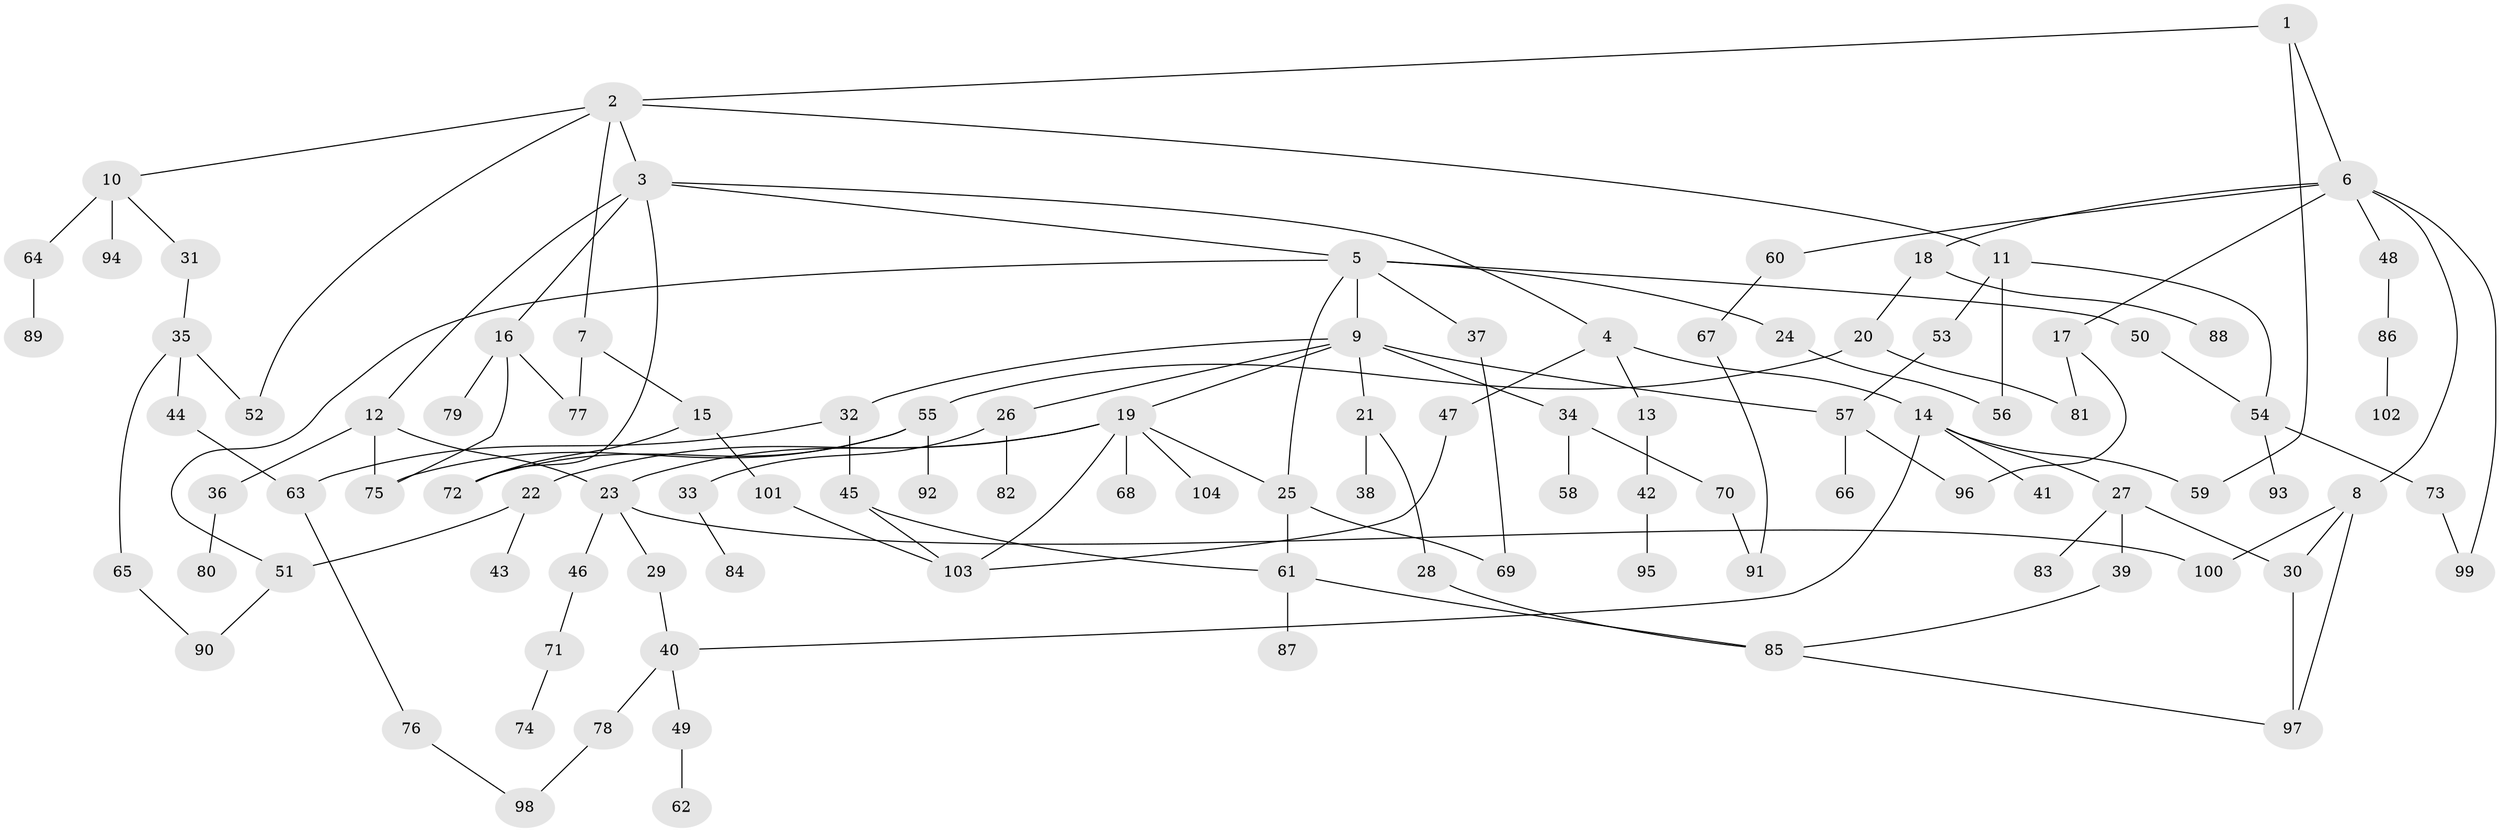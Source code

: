 // original degree distribution, {3: 0.1780821917808219, 7: 0.0273972602739726, 6: 0.02054794520547945, 5: 0.06164383561643835, 4: 0.07534246575342465, 2: 0.2945205479452055, 1: 0.3356164383561644, 8: 0.00684931506849315}
// Generated by graph-tools (version 1.1) at 2025/48/03/04/25 22:48:55]
// undirected, 104 vertices, 135 edges
graph export_dot {
  node [color=gray90,style=filled];
  1;
  2;
  3;
  4;
  5;
  6;
  7;
  8;
  9;
  10;
  11;
  12;
  13;
  14;
  15;
  16;
  17;
  18;
  19;
  20;
  21;
  22;
  23;
  24;
  25;
  26;
  27;
  28;
  29;
  30;
  31;
  32;
  33;
  34;
  35;
  36;
  37;
  38;
  39;
  40;
  41;
  42;
  43;
  44;
  45;
  46;
  47;
  48;
  49;
  50;
  51;
  52;
  53;
  54;
  55;
  56;
  57;
  58;
  59;
  60;
  61;
  62;
  63;
  64;
  65;
  66;
  67;
  68;
  69;
  70;
  71;
  72;
  73;
  74;
  75;
  76;
  77;
  78;
  79;
  80;
  81;
  82;
  83;
  84;
  85;
  86;
  87;
  88;
  89;
  90;
  91;
  92;
  93;
  94;
  95;
  96;
  97;
  98;
  99;
  100;
  101;
  102;
  103;
  104;
  1 -- 2 [weight=1.0];
  1 -- 6 [weight=1.0];
  1 -- 59 [weight=1.0];
  2 -- 3 [weight=1.0];
  2 -- 7 [weight=1.0];
  2 -- 10 [weight=1.0];
  2 -- 11 [weight=1.0];
  2 -- 52 [weight=1.0];
  3 -- 4 [weight=1.0];
  3 -- 5 [weight=1.0];
  3 -- 12 [weight=1.0];
  3 -- 16 [weight=1.0];
  3 -- 72 [weight=1.0];
  4 -- 13 [weight=1.0];
  4 -- 14 [weight=1.0];
  4 -- 47 [weight=1.0];
  5 -- 9 [weight=1.0];
  5 -- 24 [weight=1.0];
  5 -- 25 [weight=1.0];
  5 -- 37 [weight=1.0];
  5 -- 50 [weight=1.0];
  5 -- 51 [weight=1.0];
  6 -- 8 [weight=1.0];
  6 -- 17 [weight=1.0];
  6 -- 18 [weight=1.0];
  6 -- 48 [weight=1.0];
  6 -- 60 [weight=1.0];
  6 -- 99 [weight=1.0];
  7 -- 15 [weight=1.0];
  7 -- 77 [weight=1.0];
  8 -- 30 [weight=1.0];
  8 -- 97 [weight=1.0];
  8 -- 100 [weight=1.0];
  9 -- 19 [weight=1.0];
  9 -- 21 [weight=1.0];
  9 -- 26 [weight=1.0];
  9 -- 32 [weight=1.0];
  9 -- 34 [weight=1.0];
  9 -- 57 [weight=1.0];
  10 -- 31 [weight=1.0];
  10 -- 64 [weight=2.0];
  10 -- 94 [weight=1.0];
  11 -- 53 [weight=1.0];
  11 -- 54 [weight=1.0];
  11 -- 56 [weight=1.0];
  12 -- 23 [weight=1.0];
  12 -- 36 [weight=1.0];
  12 -- 75 [weight=1.0];
  13 -- 42 [weight=1.0];
  14 -- 27 [weight=1.0];
  14 -- 40 [weight=1.0];
  14 -- 41 [weight=1.0];
  14 -- 59 [weight=1.0];
  15 -- 72 [weight=1.0];
  15 -- 101 [weight=1.0];
  16 -- 75 [weight=1.0];
  16 -- 77 [weight=1.0];
  16 -- 79 [weight=1.0];
  17 -- 81 [weight=1.0];
  17 -- 96 [weight=1.0];
  18 -- 20 [weight=1.0];
  18 -- 88 [weight=1.0];
  19 -- 22 [weight=1.0];
  19 -- 23 [weight=1.0];
  19 -- 25 [weight=1.0];
  19 -- 68 [weight=1.0];
  19 -- 103 [weight=1.0];
  19 -- 104 [weight=1.0];
  20 -- 55 [weight=1.0];
  20 -- 81 [weight=1.0];
  21 -- 28 [weight=1.0];
  21 -- 38 [weight=1.0];
  22 -- 43 [weight=1.0];
  22 -- 51 [weight=1.0];
  23 -- 29 [weight=1.0];
  23 -- 46 [weight=1.0];
  23 -- 100 [weight=1.0];
  24 -- 56 [weight=1.0];
  25 -- 61 [weight=1.0];
  25 -- 69 [weight=1.0];
  26 -- 33 [weight=1.0];
  26 -- 82 [weight=1.0];
  27 -- 30 [weight=1.0];
  27 -- 39 [weight=1.0];
  27 -- 83 [weight=1.0];
  28 -- 85 [weight=1.0];
  29 -- 40 [weight=1.0];
  30 -- 97 [weight=1.0];
  31 -- 35 [weight=1.0];
  32 -- 45 [weight=1.0];
  32 -- 63 [weight=1.0];
  33 -- 84 [weight=1.0];
  34 -- 58 [weight=1.0];
  34 -- 70 [weight=1.0];
  35 -- 44 [weight=1.0];
  35 -- 52 [weight=1.0];
  35 -- 65 [weight=1.0];
  36 -- 80 [weight=1.0];
  37 -- 69 [weight=1.0];
  39 -- 85 [weight=1.0];
  40 -- 49 [weight=1.0];
  40 -- 78 [weight=1.0];
  42 -- 95 [weight=1.0];
  44 -- 63 [weight=1.0];
  45 -- 61 [weight=1.0];
  45 -- 103 [weight=1.0];
  46 -- 71 [weight=1.0];
  47 -- 103 [weight=1.0];
  48 -- 86 [weight=1.0];
  49 -- 62 [weight=1.0];
  50 -- 54 [weight=1.0];
  51 -- 90 [weight=1.0];
  53 -- 57 [weight=1.0];
  54 -- 73 [weight=1.0];
  54 -- 93 [weight=1.0];
  55 -- 72 [weight=1.0];
  55 -- 75 [weight=1.0];
  55 -- 92 [weight=1.0];
  57 -- 66 [weight=1.0];
  57 -- 96 [weight=1.0];
  60 -- 67 [weight=1.0];
  61 -- 85 [weight=1.0];
  61 -- 87 [weight=1.0];
  63 -- 76 [weight=1.0];
  64 -- 89 [weight=1.0];
  65 -- 90 [weight=1.0];
  67 -- 91 [weight=1.0];
  70 -- 91 [weight=1.0];
  71 -- 74 [weight=1.0];
  73 -- 99 [weight=1.0];
  76 -- 98 [weight=1.0];
  78 -- 98 [weight=1.0];
  85 -- 97 [weight=1.0];
  86 -- 102 [weight=1.0];
  101 -- 103 [weight=1.0];
}
